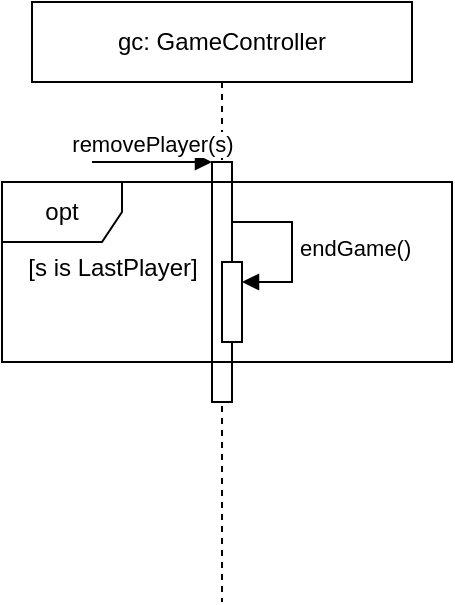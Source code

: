 <mxfile version="24.0.0" type="device">
  <diagram name="Page-1" id="2YBvvXClWsGukQMizWep">
    <mxGraphModel dx="880" dy="442" grid="1" gridSize="10" guides="1" tooltips="1" connect="1" arrows="1" fold="1" page="1" pageScale="1" pageWidth="850" pageHeight="1100" math="0" shadow="0">
      <root>
        <mxCell id="0" />
        <mxCell id="1" parent="0" />
        <mxCell id="aM9ryv3xv72pqoxQDRHE-1" value="gc: GameController" style="shape=umlLifeline;perimeter=lifelinePerimeter;whiteSpace=wrap;html=1;container=0;dropTarget=0;collapsible=0;recursiveResize=0;outlineConnect=0;portConstraint=eastwest;newEdgeStyle={&quot;edgeStyle&quot;:&quot;elbowEdgeStyle&quot;,&quot;elbow&quot;:&quot;vertical&quot;,&quot;curved&quot;:0,&quot;rounded&quot;:0};size=40;" parent="1" vertex="1">
          <mxGeometry x="70" y="50" width="190" height="300" as="geometry" />
        </mxCell>
        <mxCell id="aM9ryv3xv72pqoxQDRHE-2" value="" style="html=1;points=[];perimeter=orthogonalPerimeter;outlineConnect=0;targetShapes=umlLifeline;portConstraint=eastwest;newEdgeStyle={&quot;edgeStyle&quot;:&quot;elbowEdgeStyle&quot;,&quot;elbow&quot;:&quot;vertical&quot;,&quot;curved&quot;:0,&quot;rounded&quot;:0};" parent="aM9ryv3xv72pqoxQDRHE-1" vertex="1">
          <mxGeometry x="90" y="80" width="10" height="120" as="geometry" />
        </mxCell>
        <mxCell id="aM9ryv3xv72pqoxQDRHE-3" value="removePlayer(s)" style="html=1;verticalAlign=bottom;startArrow=none;endArrow=block;startSize=8;edgeStyle=elbowEdgeStyle;elbow=vertical;curved=0;rounded=0;startFill=0;" parent="aM9ryv3xv72pqoxQDRHE-1" target="aM9ryv3xv72pqoxQDRHE-2" edge="1">
          <mxGeometry relative="1" as="geometry">
            <mxPoint x="30" y="80" as="sourcePoint" />
          </mxGeometry>
        </mxCell>
        <mxCell id="TJCe7RUSSmV83Xe5Jm40-5" value="" style="html=1;points=[[0,0,0,0,5],[0,1,0,0,-5],[1,0,0,0,5],[1,1,0,0,-5]];perimeter=orthogonalPerimeter;outlineConnect=0;targetShapes=umlLifeline;portConstraint=eastwest;newEdgeStyle={&quot;curved&quot;:0,&quot;rounded&quot;:0};" vertex="1" parent="aM9ryv3xv72pqoxQDRHE-1">
          <mxGeometry x="95" y="130" width="10" height="40" as="geometry" />
        </mxCell>
        <mxCell id="TJCe7RUSSmV83Xe5Jm40-6" value="endGame()" style="html=1;align=left;spacingLeft=2;endArrow=block;rounded=0;edgeStyle=orthogonalEdgeStyle;curved=0;rounded=0;" edge="1" target="TJCe7RUSSmV83Xe5Jm40-5" parent="aM9ryv3xv72pqoxQDRHE-1">
          <mxGeometry relative="1" as="geometry">
            <mxPoint x="100" y="110" as="sourcePoint" />
            <Array as="points">
              <mxPoint x="130" y="140" />
            </Array>
          </mxGeometry>
        </mxCell>
        <mxCell id="TJCe7RUSSmV83Xe5Jm40-3" value="opt" style="shape=umlFrame;whiteSpace=wrap;html=1;pointerEvents=0;" vertex="1" parent="aM9ryv3xv72pqoxQDRHE-1">
          <mxGeometry x="-15" y="90" width="225" height="90" as="geometry" />
        </mxCell>
        <mxCell id="TJCe7RUSSmV83Xe5Jm40-4" value="[s is LastPlayer]" style="text;html=1;align=center;verticalAlign=middle;resizable=0;points=[];autosize=1;strokeColor=none;fillColor=none;" vertex="1" parent="aM9ryv3xv72pqoxQDRHE-1">
          <mxGeometry x="-15" y="118" width="110" height="30" as="geometry" />
        </mxCell>
      </root>
    </mxGraphModel>
  </diagram>
</mxfile>
